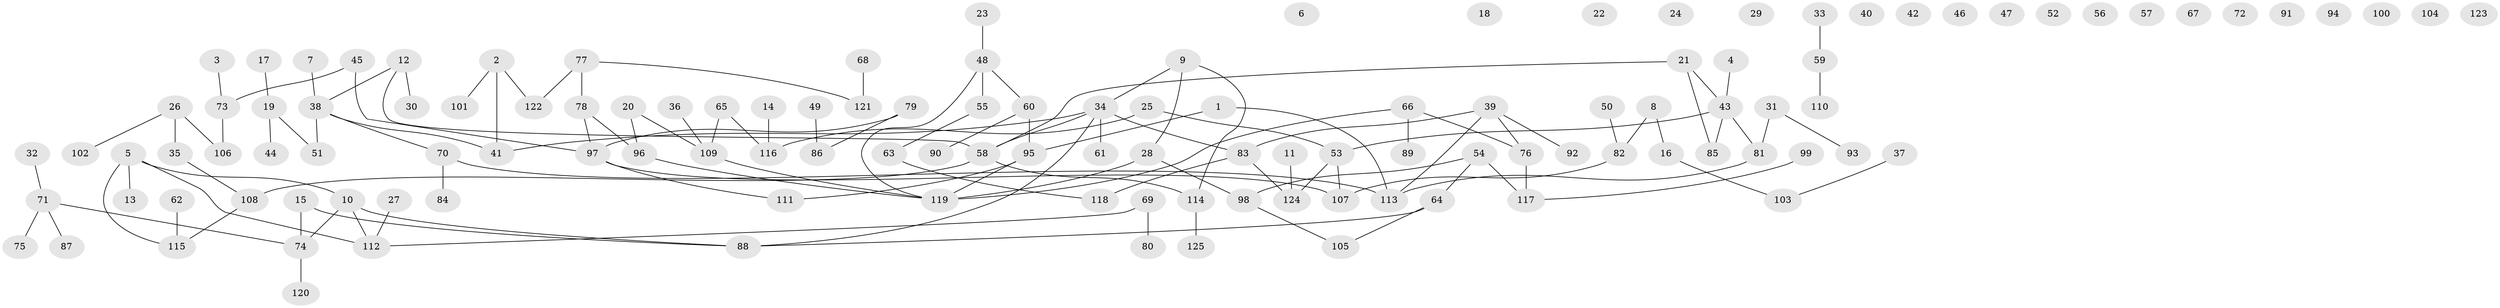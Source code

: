 // Generated by graph-tools (version 1.1) at 2025/33/03/09/25 02:33:56]
// undirected, 125 vertices, 126 edges
graph export_dot {
graph [start="1"]
  node [color=gray90,style=filled];
  1;
  2;
  3;
  4;
  5;
  6;
  7;
  8;
  9;
  10;
  11;
  12;
  13;
  14;
  15;
  16;
  17;
  18;
  19;
  20;
  21;
  22;
  23;
  24;
  25;
  26;
  27;
  28;
  29;
  30;
  31;
  32;
  33;
  34;
  35;
  36;
  37;
  38;
  39;
  40;
  41;
  42;
  43;
  44;
  45;
  46;
  47;
  48;
  49;
  50;
  51;
  52;
  53;
  54;
  55;
  56;
  57;
  58;
  59;
  60;
  61;
  62;
  63;
  64;
  65;
  66;
  67;
  68;
  69;
  70;
  71;
  72;
  73;
  74;
  75;
  76;
  77;
  78;
  79;
  80;
  81;
  82;
  83;
  84;
  85;
  86;
  87;
  88;
  89;
  90;
  91;
  92;
  93;
  94;
  95;
  96;
  97;
  98;
  99;
  100;
  101;
  102;
  103;
  104;
  105;
  106;
  107;
  108;
  109;
  110;
  111;
  112;
  113;
  114;
  115;
  116;
  117;
  118;
  119;
  120;
  121;
  122;
  123;
  124;
  125;
  1 -- 95;
  1 -- 113;
  2 -- 41;
  2 -- 101;
  2 -- 122;
  3 -- 73;
  4 -- 43;
  5 -- 10;
  5 -- 13;
  5 -- 112;
  5 -- 115;
  7 -- 38;
  8 -- 16;
  8 -- 82;
  9 -- 28;
  9 -- 34;
  9 -- 114;
  10 -- 74;
  10 -- 88;
  10 -- 112;
  11 -- 124;
  12 -- 30;
  12 -- 38;
  12 -- 58;
  14 -- 116;
  15 -- 74;
  15 -- 88;
  16 -- 103;
  17 -- 19;
  19 -- 44;
  19 -- 51;
  20 -- 96;
  20 -- 109;
  21 -- 43;
  21 -- 58;
  21 -- 85;
  23 -- 48;
  25 -- 53;
  25 -- 116;
  26 -- 35;
  26 -- 102;
  26 -- 106;
  27 -- 112;
  28 -- 98;
  28 -- 119;
  31 -- 81;
  31 -- 93;
  32 -- 71;
  33 -- 59;
  34 -- 41;
  34 -- 58;
  34 -- 61;
  34 -- 83;
  34 -- 88;
  35 -- 108;
  36 -- 109;
  37 -- 103;
  38 -- 41;
  38 -- 51;
  38 -- 70;
  39 -- 76;
  39 -- 83;
  39 -- 92;
  39 -- 113;
  43 -- 53;
  43 -- 81;
  43 -- 85;
  45 -- 73;
  45 -- 97;
  48 -- 55;
  48 -- 60;
  48 -- 119;
  49 -- 86;
  50 -- 82;
  53 -- 107;
  53 -- 124;
  54 -- 64;
  54 -- 98;
  54 -- 117;
  55 -- 63;
  58 -- 108;
  58 -- 114;
  59 -- 110;
  60 -- 90;
  60 -- 95;
  62 -- 115;
  63 -- 118;
  64 -- 88;
  64 -- 105;
  65 -- 109;
  65 -- 116;
  66 -- 76;
  66 -- 89;
  66 -- 119;
  68 -- 121;
  69 -- 80;
  69 -- 112;
  70 -- 84;
  70 -- 113;
  71 -- 74;
  71 -- 75;
  71 -- 87;
  73 -- 106;
  74 -- 120;
  76 -- 117;
  77 -- 78;
  77 -- 121;
  77 -- 122;
  78 -- 96;
  78 -- 97;
  79 -- 86;
  79 -- 97;
  81 -- 113;
  82 -- 107;
  83 -- 118;
  83 -- 124;
  95 -- 111;
  95 -- 119;
  96 -- 119;
  97 -- 107;
  97 -- 111;
  98 -- 105;
  99 -- 117;
  108 -- 115;
  109 -- 119;
  114 -- 125;
}
